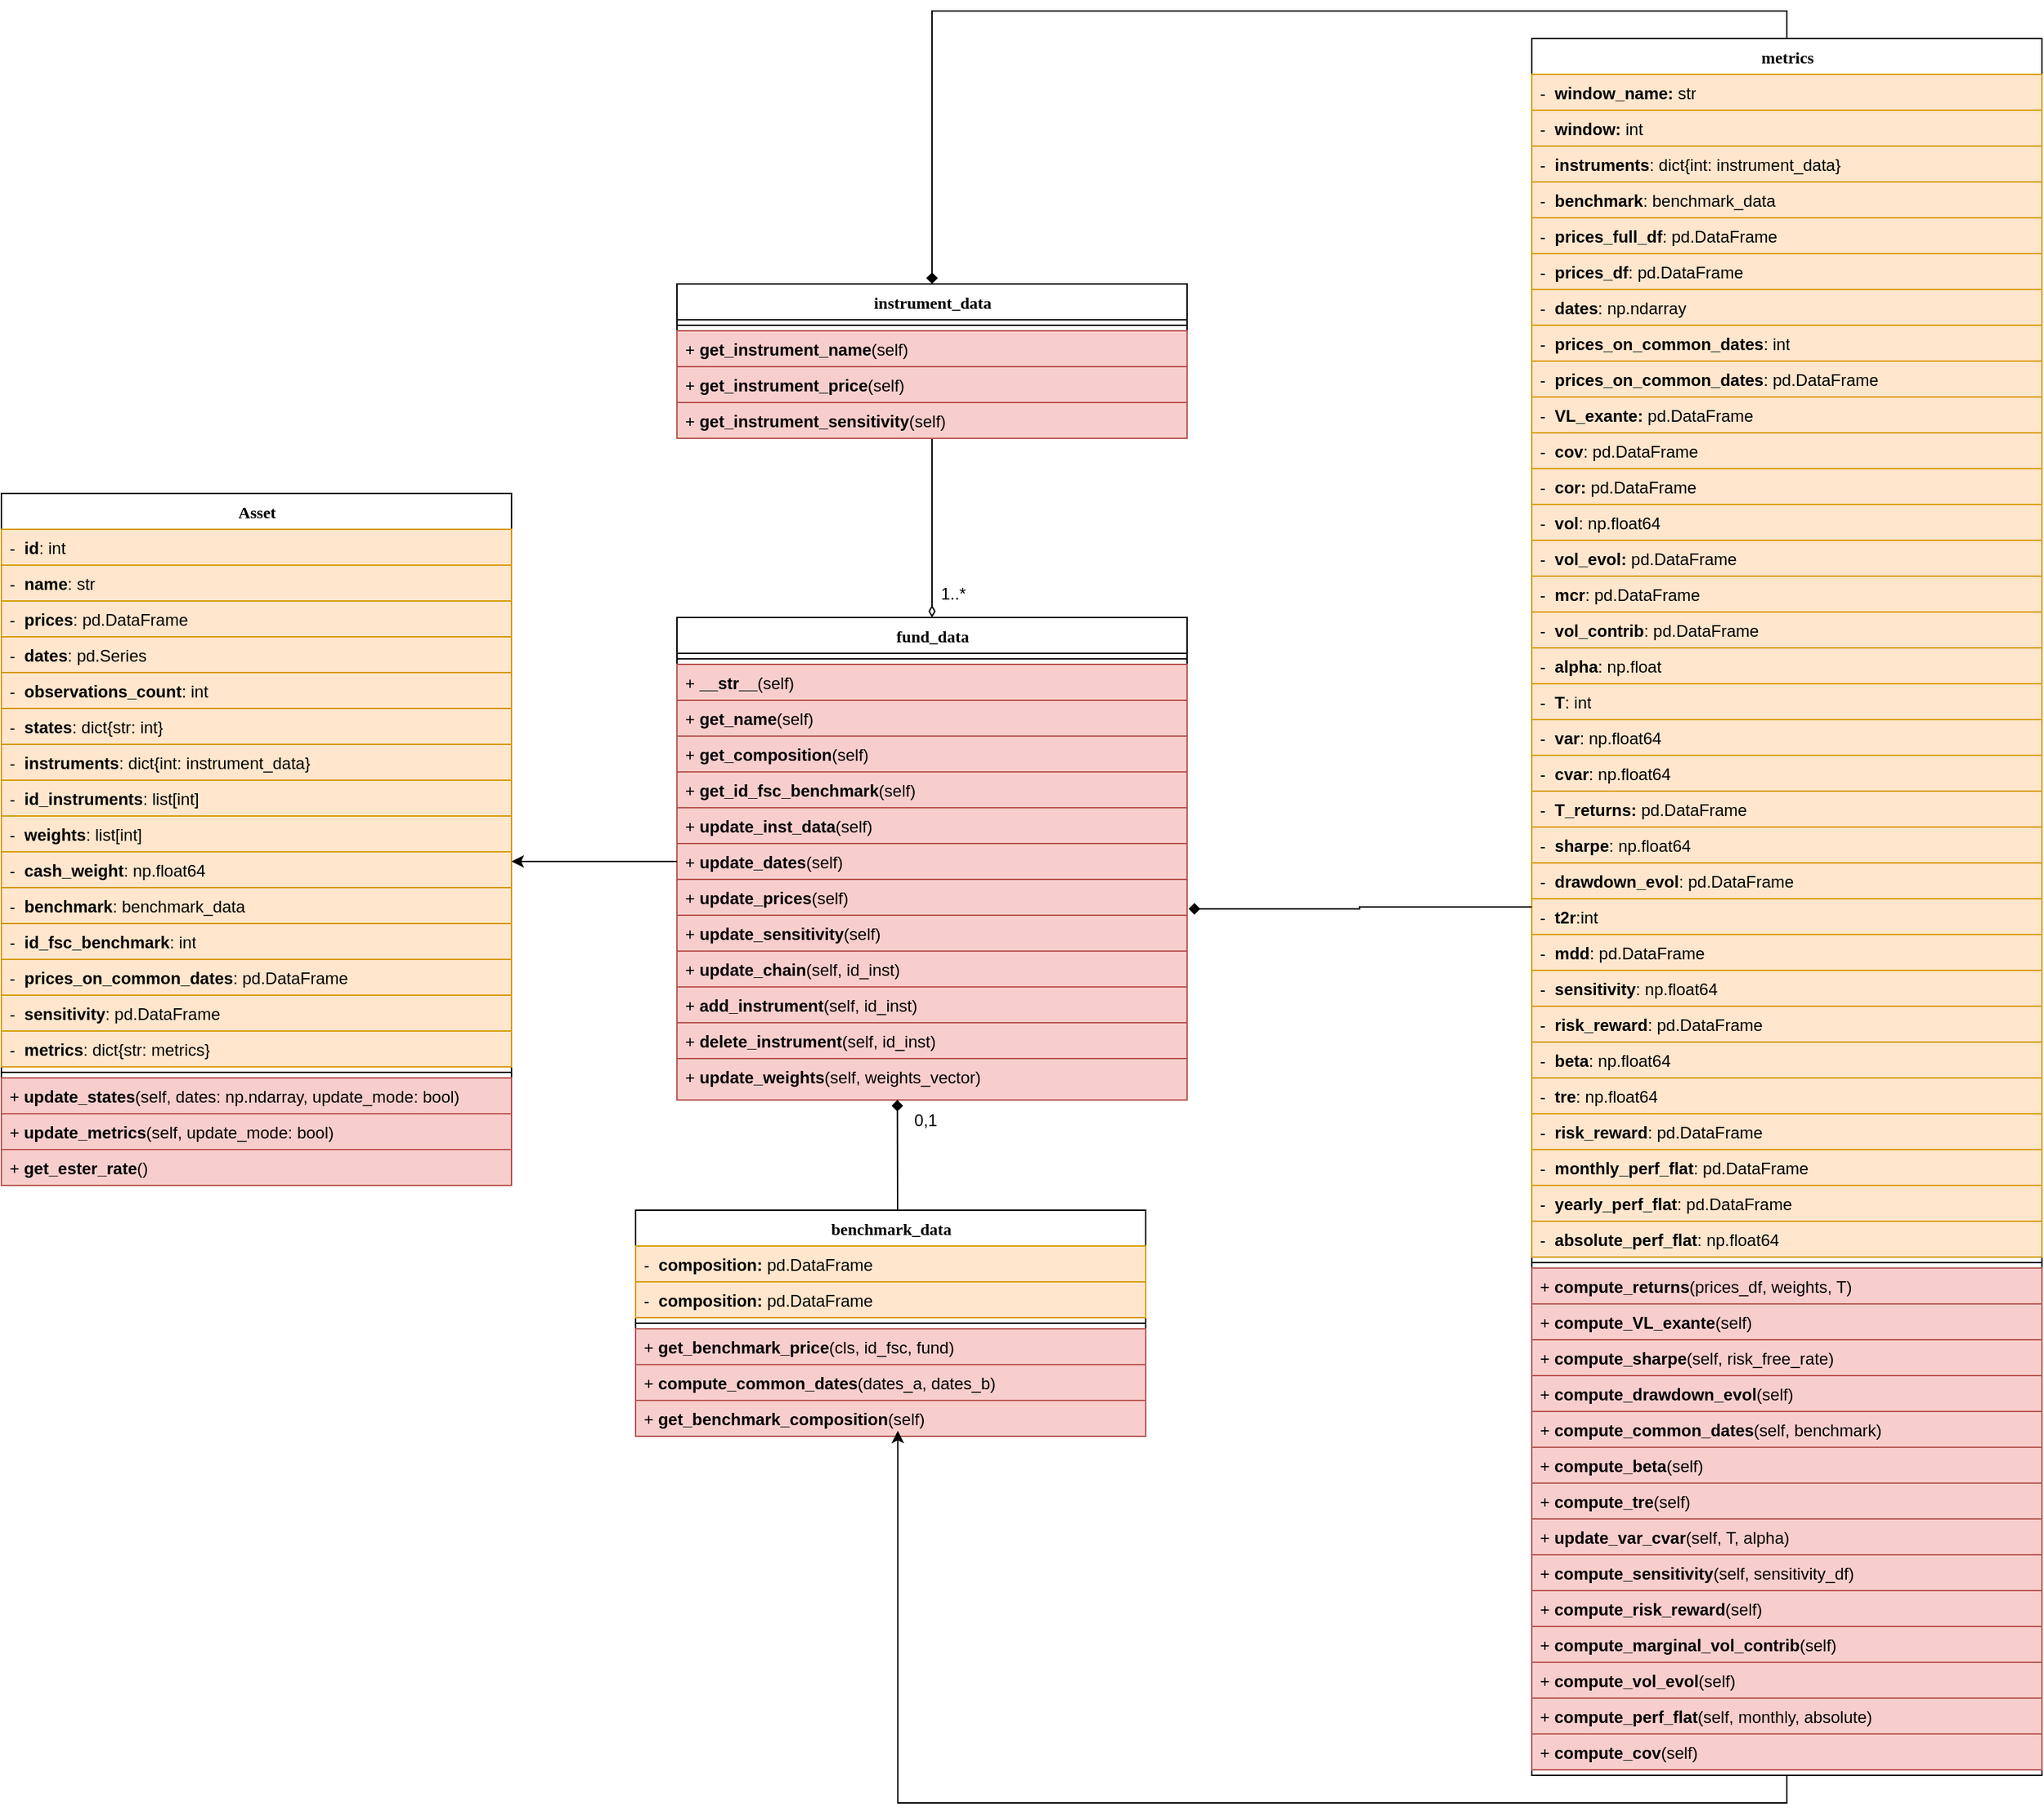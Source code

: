 <mxfile version="27.2.0">
  <diagram name="Page-1" id="9f46799a-70d6-7492-0946-bef42562c5a5">
    <mxGraphModel dx="2026" dy="2033" grid="1" gridSize="10" guides="1" tooltips="1" connect="1" arrows="1" fold="1" page="1" pageScale="1" pageWidth="1100" pageHeight="850" background="none" math="0" shadow="0">
      <root>
        <mxCell id="0" />
        <mxCell id="1" parent="0" />
        <mxCell id="78961159f06e98e8-17" value="Asset" style="swimlane;html=1;fontStyle=1;align=center;verticalAlign=top;childLayout=stackLayout;horizontal=1;startSize=26;horizontalStack=0;resizeParent=1;resizeLast=0;collapsible=1;marginBottom=0;swimlaneFillColor=#ffffff;rounded=0;shadow=0;comic=0;labelBackgroundColor=none;strokeWidth=1;fillColor=none;fontFamily=Verdana;fontSize=12" parent="1" vertex="1">
          <mxGeometry x="450" y="40" width="370" height="502" as="geometry" />
        </mxCell>
        <mxCell id="78961159f06e98e8-21" value="-&amp;nbsp; &lt;b&gt;id&lt;/b&gt;: int" style="text;html=1;strokeColor=#d79b00;fillColor=#ffe6cc;align=left;verticalAlign=top;spacingLeft=4;spacingRight=4;whiteSpace=wrap;overflow=hidden;rotatable=0;points=[[0,0.5],[1,0.5]];portConstraint=eastwest;" parent="78961159f06e98e8-17" vertex="1">
          <mxGeometry y="26" width="370" height="26" as="geometry" />
        </mxCell>
        <mxCell id="78961159f06e98e8-23" value="-&amp;nbsp; &lt;b&gt;name&lt;/b&gt;: str" style="text;html=1;strokeColor=#d79b00;fillColor=#ffe6cc;align=left;verticalAlign=top;spacingLeft=4;spacingRight=4;whiteSpace=wrap;overflow=hidden;rotatable=0;points=[[0,0.5],[1,0.5]];portConstraint=eastwest;" parent="78961159f06e98e8-17" vertex="1">
          <mxGeometry y="52" width="370" height="26" as="geometry" />
        </mxCell>
        <mxCell id="78961159f06e98e8-25" value="-&amp;nbsp; &lt;b&gt;prices&lt;/b&gt;: pd.DataFrame" style="text;html=1;strokeColor=#d79b00;fillColor=#ffe6cc;align=left;verticalAlign=top;spacingLeft=4;spacingRight=4;whiteSpace=wrap;overflow=hidden;rotatable=0;points=[[0,0.5],[1,0.5]];portConstraint=eastwest;" parent="78961159f06e98e8-17" vertex="1">
          <mxGeometry y="78" width="370" height="26" as="geometry" />
        </mxCell>
        <mxCell id="78961159f06e98e8-26" value="-&amp;nbsp; &lt;b&gt;dates&lt;/b&gt;: pd.Series" style="text;html=1;strokeColor=#d79b00;fillColor=#ffe6cc;align=left;verticalAlign=top;spacingLeft=4;spacingRight=4;whiteSpace=wrap;overflow=hidden;rotatable=0;points=[[0,0.5],[1,0.5]];portConstraint=eastwest;" parent="78961159f06e98e8-17" vertex="1">
          <mxGeometry y="104" width="370" height="26" as="geometry" />
        </mxCell>
        <mxCell id="78961159f06e98e8-24" value="-&amp;nbsp; &lt;b&gt;observations_count&lt;/b&gt;: int" style="text;html=1;strokeColor=#d79b00;fillColor=#ffe6cc;align=left;verticalAlign=top;spacingLeft=4;spacingRight=4;whiteSpace=wrap;overflow=hidden;rotatable=0;points=[[0,0.5],[1,0.5]];portConstraint=eastwest;" parent="78961159f06e98e8-17" vertex="1">
          <mxGeometry y="130" width="370" height="26" as="geometry" />
        </mxCell>
        <mxCell id="1y5gdVpwvpu0bPT7L2FW-1" value="-&amp;nbsp; &lt;b&gt;states&lt;/b&gt;: dict{str: int}" style="text;html=1;strokeColor=#d79b00;fillColor=#ffe6cc;align=left;verticalAlign=top;spacingLeft=4;spacingRight=4;whiteSpace=wrap;overflow=hidden;rotatable=0;points=[[0,0.5],[1,0.5]];portConstraint=eastwest;" vertex="1" parent="78961159f06e98e8-17">
          <mxGeometry y="156" width="370" height="26" as="geometry" />
        </mxCell>
        <mxCell id="1y5gdVpwvpu0bPT7L2FW-3" value="-&amp;nbsp; &lt;b&gt;instruments&lt;/b&gt;: dict{int: instrument_data}" style="text;html=1;strokeColor=#d79b00;fillColor=#ffe6cc;align=left;verticalAlign=top;spacingLeft=4;spacingRight=4;whiteSpace=wrap;overflow=hidden;rotatable=0;points=[[0,0.5],[1,0.5]];portConstraint=eastwest;" vertex="1" parent="78961159f06e98e8-17">
          <mxGeometry y="182" width="370" height="26" as="geometry" />
        </mxCell>
        <mxCell id="1y5gdVpwvpu0bPT7L2FW-2" value="-&amp;nbsp; &lt;b&gt;id_instruments&lt;/b&gt;: list[int]" style="text;html=1;strokeColor=#d79b00;fillColor=#ffe6cc;align=left;verticalAlign=top;spacingLeft=4;spacingRight=4;whiteSpace=wrap;overflow=hidden;rotatable=0;points=[[0,0.5],[1,0.5]];portConstraint=eastwest;" vertex="1" parent="78961159f06e98e8-17">
          <mxGeometry y="208" width="370" height="26" as="geometry" />
        </mxCell>
        <mxCell id="1y5gdVpwvpu0bPT7L2FW-4" value="-&amp;nbsp; &lt;b&gt;weights&lt;/b&gt;: list[int]" style="text;html=1;strokeColor=#d79b00;fillColor=#ffe6cc;align=left;verticalAlign=top;spacingLeft=4;spacingRight=4;whiteSpace=wrap;overflow=hidden;rotatable=0;points=[[0,0.5],[1,0.5]];portConstraint=eastwest;" vertex="1" parent="78961159f06e98e8-17">
          <mxGeometry y="234" width="370" height="26" as="geometry" />
        </mxCell>
        <mxCell id="1y5gdVpwvpu0bPT7L2FW-5" value="-&amp;nbsp; &lt;b&gt;cash_weight&lt;/b&gt;: np.float64" style="text;html=1;strokeColor=#d79b00;fillColor=#ffe6cc;align=left;verticalAlign=top;spacingLeft=4;spacingRight=4;whiteSpace=wrap;overflow=hidden;rotatable=0;points=[[0,0.5],[1,0.5]];portConstraint=eastwest;" vertex="1" parent="78961159f06e98e8-17">
          <mxGeometry y="260" width="370" height="26" as="geometry" />
        </mxCell>
        <mxCell id="1y5gdVpwvpu0bPT7L2FW-7" value="-&amp;nbsp; &lt;b&gt;benchmark&lt;/b&gt;: benchmark_data" style="text;html=1;strokeColor=#d79b00;fillColor=#ffe6cc;align=left;verticalAlign=top;spacingLeft=4;spacingRight=4;whiteSpace=wrap;overflow=hidden;rotatable=0;points=[[0,0.5],[1,0.5]];portConstraint=eastwest;" vertex="1" parent="78961159f06e98e8-17">
          <mxGeometry y="286" width="370" height="26" as="geometry" />
        </mxCell>
        <mxCell id="1y5gdVpwvpu0bPT7L2FW-6" value="-&amp;nbsp; &lt;b&gt;id_fsc_benchmark&lt;/b&gt;: int" style="text;html=1;strokeColor=#d79b00;fillColor=#ffe6cc;align=left;verticalAlign=top;spacingLeft=4;spacingRight=4;whiteSpace=wrap;overflow=hidden;rotatable=0;points=[[0,0.5],[1,0.5]];portConstraint=eastwest;" vertex="1" parent="78961159f06e98e8-17">
          <mxGeometry y="312" width="370" height="26" as="geometry" />
        </mxCell>
        <mxCell id="1y5gdVpwvpu0bPT7L2FW-8" value="-&amp;nbsp; &lt;b&gt;prices_on_common_dates&lt;/b&gt;: pd.DataFrame" style="text;html=1;strokeColor=#d79b00;fillColor=#ffe6cc;align=left;verticalAlign=top;spacingLeft=4;spacingRight=4;whiteSpace=wrap;overflow=hidden;rotatable=0;points=[[0,0.5],[1,0.5]];portConstraint=eastwest;" vertex="1" parent="78961159f06e98e8-17">
          <mxGeometry y="338" width="370" height="26" as="geometry" />
        </mxCell>
        <mxCell id="1y5gdVpwvpu0bPT7L2FW-9" value="-&amp;nbsp; &lt;b&gt;sensitivity&lt;/b&gt;: pd.DataFrame" style="text;html=1;strokeColor=#d79b00;fillColor=#ffe6cc;align=left;verticalAlign=top;spacingLeft=4;spacingRight=4;whiteSpace=wrap;overflow=hidden;rotatable=0;points=[[0,0.5],[1,0.5]];portConstraint=eastwest;" vertex="1" parent="78961159f06e98e8-17">
          <mxGeometry y="364" width="370" height="26" as="geometry" />
        </mxCell>
        <mxCell id="1y5gdVpwvpu0bPT7L2FW-10" value="-&amp;nbsp; &lt;b&gt;metrics&lt;/b&gt;: dict{str: metrics}" style="text;html=1;strokeColor=#d79b00;fillColor=#ffe6cc;align=left;verticalAlign=top;spacingLeft=4;spacingRight=4;whiteSpace=wrap;overflow=hidden;rotatable=0;points=[[0,0.5],[1,0.5]];portConstraint=eastwest;" vertex="1" parent="78961159f06e98e8-17">
          <mxGeometry y="390" width="370" height="26" as="geometry" />
        </mxCell>
        <mxCell id="78961159f06e98e8-19" value="" style="line;html=1;strokeWidth=1;fillColor=none;align=left;verticalAlign=middle;spacingTop=-1;spacingLeft=3;spacingRight=3;rotatable=0;labelPosition=right;points=[];portConstraint=eastwest;" parent="78961159f06e98e8-17" vertex="1">
          <mxGeometry y="416" width="370" height="8" as="geometry" />
        </mxCell>
        <mxCell id="78961159f06e98e8-20" value="+ &lt;b&gt;update_states&lt;/b&gt;(self, dates: np.ndarray, update_mode: bool)&amp;nbsp;" style="text;html=1;strokeColor=#b85450;fillColor=#f8cecc;align=left;verticalAlign=top;spacingLeft=4;spacingRight=4;whiteSpace=wrap;overflow=hidden;rotatable=0;points=[[0,0.5],[1,0.5]];portConstraint=eastwest;" parent="78961159f06e98e8-17" vertex="1">
          <mxGeometry y="424" width="370" height="26" as="geometry" />
        </mxCell>
        <mxCell id="78961159f06e98e8-27" value="+&amp;nbsp;&lt;b&gt;update_metrics&lt;/b&gt;(self, update_mode: bool)" style="text;html=1;strokeColor=#b85450;fillColor=#f8cecc;align=left;verticalAlign=top;spacingLeft=4;spacingRight=4;whiteSpace=wrap;overflow=hidden;rotatable=0;points=[[0,0.5],[1,0.5]];portConstraint=eastwest;" parent="78961159f06e98e8-17" vertex="1">
          <mxGeometry y="450" width="370" height="26" as="geometry" />
        </mxCell>
        <mxCell id="1y5gdVpwvpu0bPT7L2FW-30" value="+&amp;nbsp;&lt;b&gt;get_ester_rate&lt;/b&gt;()" style="text;html=1;strokeColor=#b85450;fillColor=#f8cecc;align=left;verticalAlign=top;spacingLeft=4;spacingRight=4;whiteSpace=wrap;overflow=hidden;rotatable=0;points=[[0,0.5],[1,0.5]];portConstraint=eastwest;" vertex="1" parent="78961159f06e98e8-17">
          <mxGeometry y="476" width="370" height="26" as="geometry" />
        </mxCell>
        <mxCell id="1y5gdVpwvpu0bPT7L2FW-34" value="fund_data" style="swimlane;html=1;fontStyle=1;align=center;verticalAlign=top;childLayout=stackLayout;horizontal=1;startSize=26;horizontalStack=0;resizeParent=1;resizeLast=0;collapsible=1;marginBottom=0;swimlaneFillColor=#ffffff;rounded=0;shadow=0;comic=0;labelBackgroundColor=none;strokeWidth=1;fillColor=none;fontFamily=Verdana;fontSize=12" vertex="1" parent="1">
          <mxGeometry x="940" y="130" width="370" height="350" as="geometry" />
        </mxCell>
        <mxCell id="1y5gdVpwvpu0bPT7L2FW-50" value="" style="line;html=1;strokeWidth=1;fillColor=none;align=left;verticalAlign=middle;spacingTop=-1;spacingLeft=3;spacingRight=3;rotatable=0;labelPosition=right;points=[];portConstraint=eastwest;" vertex="1" parent="1y5gdVpwvpu0bPT7L2FW-34">
          <mxGeometry y="26" width="370" height="8" as="geometry" />
        </mxCell>
        <mxCell id="1y5gdVpwvpu0bPT7L2FW-51" value="+ &lt;b&gt;__str__&lt;/b&gt;(self)&lt;span style=&quot;white-space: pre;&quot;&gt;&#x9;&lt;/span&gt;" style="text;html=1;strokeColor=#b85450;fillColor=#f8cecc;align=left;verticalAlign=top;spacingLeft=4;spacingRight=4;whiteSpace=wrap;overflow=hidden;rotatable=0;points=[[0,0.5],[1,0.5]];portConstraint=eastwest;" vertex="1" parent="1y5gdVpwvpu0bPT7L2FW-34">
          <mxGeometry y="34" width="370" height="26" as="geometry" />
        </mxCell>
        <mxCell id="1y5gdVpwvpu0bPT7L2FW-52" value="+ &lt;b&gt;get_name&lt;/b&gt;(self)" style="text;html=1;strokeColor=#b85450;fillColor=#f8cecc;align=left;verticalAlign=top;spacingLeft=4;spacingRight=4;whiteSpace=wrap;overflow=hidden;rotatable=0;points=[[0,0.5],[1,0.5]];portConstraint=eastwest;" vertex="1" parent="1y5gdVpwvpu0bPT7L2FW-34">
          <mxGeometry y="60" width="370" height="26" as="geometry" />
        </mxCell>
        <mxCell id="1y5gdVpwvpu0bPT7L2FW-53" value="+ &lt;b&gt;get_composition&lt;/b&gt;(self)" style="text;html=1;strokeColor=#b85450;fillColor=#f8cecc;align=left;verticalAlign=top;spacingLeft=4;spacingRight=4;whiteSpace=wrap;overflow=hidden;rotatable=0;points=[[0,0.5],[1,0.5]];portConstraint=eastwest;" vertex="1" parent="1y5gdVpwvpu0bPT7L2FW-34">
          <mxGeometry y="86" width="370" height="26" as="geometry" />
        </mxCell>
        <mxCell id="1y5gdVpwvpu0bPT7L2FW-115" value="+ &lt;b&gt;get_id_fsc_benchmark&lt;/b&gt;(self)" style="text;html=1;strokeColor=#b85450;fillColor=#f8cecc;align=left;verticalAlign=top;spacingLeft=4;spacingRight=4;whiteSpace=wrap;overflow=hidden;rotatable=0;points=[[0,0.5],[1,0.5]];portConstraint=eastwest;" vertex="1" parent="1y5gdVpwvpu0bPT7L2FW-34">
          <mxGeometry y="112" width="370" height="26" as="geometry" />
        </mxCell>
        <mxCell id="1y5gdVpwvpu0bPT7L2FW-116" value="+ &lt;b&gt;update_inst_data&lt;/b&gt;(self)" style="text;html=1;strokeColor=#b85450;fillColor=#f8cecc;align=left;verticalAlign=top;spacingLeft=4;spacingRight=4;whiteSpace=wrap;overflow=hidden;rotatable=0;points=[[0,0.5],[1,0.5]];portConstraint=eastwest;" vertex="1" parent="1y5gdVpwvpu0bPT7L2FW-34">
          <mxGeometry y="138" width="370" height="26" as="geometry" />
        </mxCell>
        <mxCell id="1y5gdVpwvpu0bPT7L2FW-117" value="+ &lt;b&gt;update_dates&lt;/b&gt;(self)" style="text;html=1;strokeColor=#b85450;fillColor=#f8cecc;align=left;verticalAlign=top;spacingLeft=4;spacingRight=4;whiteSpace=wrap;overflow=hidden;rotatable=0;points=[[0,0.5],[1,0.5]];portConstraint=eastwest;" vertex="1" parent="1y5gdVpwvpu0bPT7L2FW-34">
          <mxGeometry y="164" width="370" height="26" as="geometry" />
        </mxCell>
        <mxCell id="1y5gdVpwvpu0bPT7L2FW-118" value="+ &lt;b&gt;update_prices&lt;/b&gt;(self)" style="text;html=1;strokeColor=#b85450;fillColor=#f8cecc;align=left;verticalAlign=top;spacingLeft=4;spacingRight=4;whiteSpace=wrap;overflow=hidden;rotatable=0;points=[[0,0.5],[1,0.5]];portConstraint=eastwest;" vertex="1" parent="1y5gdVpwvpu0bPT7L2FW-34">
          <mxGeometry y="190" width="370" height="26" as="geometry" />
        </mxCell>
        <mxCell id="1y5gdVpwvpu0bPT7L2FW-119" value="+ &lt;b&gt;update_sensitivity&lt;/b&gt;(self)" style="text;html=1;strokeColor=#b85450;fillColor=#f8cecc;align=left;verticalAlign=top;spacingLeft=4;spacingRight=4;whiteSpace=wrap;overflow=hidden;rotatable=0;points=[[0,0.5],[1,0.5]];portConstraint=eastwest;" vertex="1" parent="1y5gdVpwvpu0bPT7L2FW-34">
          <mxGeometry y="216" width="370" height="26" as="geometry" />
        </mxCell>
        <mxCell id="1y5gdVpwvpu0bPT7L2FW-120" value="+ &lt;b&gt;update_chain&lt;/b&gt;(self, id_inst)" style="text;html=1;strokeColor=#b85450;fillColor=#f8cecc;align=left;verticalAlign=top;spacingLeft=4;spacingRight=4;whiteSpace=wrap;overflow=hidden;rotatable=0;points=[[0,0.5],[1,0.5]];portConstraint=eastwest;" vertex="1" parent="1y5gdVpwvpu0bPT7L2FW-34">
          <mxGeometry y="242" width="370" height="26" as="geometry" />
        </mxCell>
        <mxCell id="1y5gdVpwvpu0bPT7L2FW-121" value="+ &lt;b&gt;add_instrument&lt;/b&gt;(self, id_inst)" style="text;html=1;strokeColor=#b85450;fillColor=#f8cecc;align=left;verticalAlign=top;spacingLeft=4;spacingRight=4;whiteSpace=wrap;overflow=hidden;rotatable=0;points=[[0,0.5],[1,0.5]];portConstraint=eastwest;" vertex="1" parent="1y5gdVpwvpu0bPT7L2FW-34">
          <mxGeometry y="268" width="370" height="26" as="geometry" />
        </mxCell>
        <mxCell id="1y5gdVpwvpu0bPT7L2FW-122" value="+ &lt;b&gt;delete_instrument&lt;/b&gt;(self, id_inst)" style="text;html=1;strokeColor=#b85450;fillColor=#f8cecc;align=left;verticalAlign=top;spacingLeft=4;spacingRight=4;whiteSpace=wrap;overflow=hidden;rotatable=0;points=[[0,0.5],[1,0.5]];portConstraint=eastwest;" vertex="1" parent="1y5gdVpwvpu0bPT7L2FW-34">
          <mxGeometry y="294" width="370" height="26" as="geometry" />
        </mxCell>
        <mxCell id="1y5gdVpwvpu0bPT7L2FW-123" value="+ &lt;b&gt;update_weights&lt;/b&gt;(self, weights_vector)" style="text;html=1;strokeColor=#b85450;fillColor=#f8cecc;align=left;verticalAlign=top;spacingLeft=4;spacingRight=4;whiteSpace=wrap;overflow=hidden;rotatable=0;points=[[0,0.5],[1,0.5]];portConstraint=eastwest;" vertex="1" parent="1y5gdVpwvpu0bPT7L2FW-34">
          <mxGeometry y="320" width="370" height="30" as="geometry" />
        </mxCell>
        <mxCell id="1y5gdVpwvpu0bPT7L2FW-55" value="benchmark_data" style="swimlane;html=1;fontStyle=1;align=center;verticalAlign=top;childLayout=stackLayout;horizontal=1;startSize=26;horizontalStack=0;resizeParent=1;resizeLast=0;collapsible=1;marginBottom=0;swimlaneFillColor=#ffffff;rounded=0;shadow=0;comic=0;labelBackgroundColor=none;strokeWidth=1;fillColor=none;fontFamily=Verdana;fontSize=12" vertex="1" parent="1">
          <mxGeometry x="910" y="560" width="370" height="164" as="geometry" />
        </mxCell>
        <mxCell id="1y5gdVpwvpu0bPT7L2FW-70" value="-&amp;nbsp;&amp;nbsp;&lt;b&gt;composition: &lt;/b&gt;pd.DataFrame&lt;div&gt;&lt;br&gt;&lt;/div&gt;" style="text;html=1;strokeColor=#d79b00;fillColor=#ffe6cc;align=left;verticalAlign=top;spacingLeft=4;spacingRight=4;whiteSpace=wrap;overflow=hidden;rotatable=0;points=[[0,0.5],[1,0.5]];portConstraint=eastwest;" vertex="1" parent="1y5gdVpwvpu0bPT7L2FW-55">
          <mxGeometry y="26" width="370" height="26" as="geometry" />
        </mxCell>
        <mxCell id="1y5gdVpwvpu0bPT7L2FW-127" value="-&amp;nbsp;&amp;nbsp;&lt;b&gt;composition: &lt;/b&gt;pd.DataFrame&lt;div&gt;&lt;br&gt;&lt;/div&gt;" style="text;html=1;strokeColor=#d79b00;fillColor=#ffe6cc;align=left;verticalAlign=top;spacingLeft=4;spacingRight=4;whiteSpace=wrap;overflow=hidden;rotatable=0;points=[[0,0.5],[1,0.5]];portConstraint=eastwest;" vertex="1" parent="1y5gdVpwvpu0bPT7L2FW-55">
          <mxGeometry y="52" width="370" height="26" as="geometry" />
        </mxCell>
        <mxCell id="1y5gdVpwvpu0bPT7L2FW-71" value="" style="line;html=1;strokeWidth=1;fillColor=none;align=left;verticalAlign=middle;spacingTop=-1;spacingLeft=3;spacingRight=3;rotatable=0;labelPosition=right;points=[];portConstraint=eastwest;" vertex="1" parent="1y5gdVpwvpu0bPT7L2FW-55">
          <mxGeometry y="78" width="370" height="8" as="geometry" />
        </mxCell>
        <mxCell id="1y5gdVpwvpu0bPT7L2FW-72" value="+ &lt;b&gt;get_benchmark_price&lt;/b&gt;(cls, id_fsc, fund)&amp;nbsp;" style="text;html=1;strokeColor=#b85450;fillColor=#f8cecc;align=left;verticalAlign=top;spacingLeft=4;spacingRight=4;whiteSpace=wrap;overflow=hidden;rotatable=0;points=[[0,0.5],[1,0.5]];portConstraint=eastwest;" vertex="1" parent="1y5gdVpwvpu0bPT7L2FW-55">
          <mxGeometry y="86" width="370" height="26" as="geometry" />
        </mxCell>
        <mxCell id="1y5gdVpwvpu0bPT7L2FW-73" value="+&amp;nbsp;&lt;b&gt;compute_common_dates&lt;/b&gt;(dates_a, dates_b)" style="text;html=1;strokeColor=#b85450;fillColor=#f8cecc;align=left;verticalAlign=top;spacingLeft=4;spacingRight=4;whiteSpace=wrap;overflow=hidden;rotatable=0;points=[[0,0.5],[1,0.5]];portConstraint=eastwest;" vertex="1" parent="1y5gdVpwvpu0bPT7L2FW-55">
          <mxGeometry y="112" width="370" height="26" as="geometry" />
        </mxCell>
        <mxCell id="1y5gdVpwvpu0bPT7L2FW-74" value="+ &lt;b&gt;get_benchmark_composition&lt;/b&gt;(self)" style="text;html=1;strokeColor=#b85450;fillColor=#f8cecc;align=left;verticalAlign=top;spacingLeft=4;spacingRight=4;whiteSpace=wrap;overflow=hidden;rotatable=0;points=[[0,0.5],[1,0.5]];portConstraint=eastwest;" vertex="1" parent="1y5gdVpwvpu0bPT7L2FW-55">
          <mxGeometry y="138" width="370" height="26" as="geometry" />
        </mxCell>
        <mxCell id="1y5gdVpwvpu0bPT7L2FW-125" style="edgeStyle=orthogonalEdgeStyle;rounded=0;orthogonalLoop=1;jettySize=auto;html=1;entryX=0.5;entryY=0;entryDx=0;entryDy=0;endArrow=diamondThin;endFill=0;" edge="1" parent="1" source="1y5gdVpwvpu0bPT7L2FW-75" target="1y5gdVpwvpu0bPT7L2FW-34">
          <mxGeometry relative="1" as="geometry" />
        </mxCell>
        <mxCell id="1y5gdVpwvpu0bPT7L2FW-75" value="instrument_data" style="swimlane;html=1;fontStyle=1;align=center;verticalAlign=top;childLayout=stackLayout;horizontal=1;startSize=26;horizontalStack=0;resizeParent=1;resizeLast=0;collapsible=1;marginBottom=0;swimlaneFillColor=#ffffff;rounded=0;shadow=0;comic=0;labelBackgroundColor=none;strokeWidth=1;fillColor=none;fontFamily=Verdana;fontSize=12" vertex="1" parent="1">
          <mxGeometry x="940" y="-112" width="370" height="112" as="geometry" />
        </mxCell>
        <mxCell id="1y5gdVpwvpu0bPT7L2FW-91" value="" style="line;html=1;strokeWidth=1;fillColor=none;align=left;verticalAlign=middle;spacingTop=-1;spacingLeft=3;spacingRight=3;rotatable=0;labelPosition=right;points=[];portConstraint=eastwest;" vertex="1" parent="1y5gdVpwvpu0bPT7L2FW-75">
          <mxGeometry y="26" width="370" height="8" as="geometry" />
        </mxCell>
        <mxCell id="1y5gdVpwvpu0bPT7L2FW-92" value="+ &lt;b&gt;get_instrument_name&lt;/b&gt;(self)&amp;nbsp;" style="text;html=1;strokeColor=#b85450;fillColor=#f8cecc;align=left;verticalAlign=top;spacingLeft=4;spacingRight=4;whiteSpace=wrap;overflow=hidden;rotatable=0;points=[[0,0.5],[1,0.5]];portConstraint=eastwest;" vertex="1" parent="1y5gdVpwvpu0bPT7L2FW-75">
          <mxGeometry y="34" width="370" height="26" as="geometry" />
        </mxCell>
        <mxCell id="1y5gdVpwvpu0bPT7L2FW-93" value="+&amp;nbsp;&lt;b&gt;get_instrument_price&lt;/b&gt;(self)" style="text;html=1;strokeColor=#b85450;fillColor=#f8cecc;align=left;verticalAlign=top;spacingLeft=4;spacingRight=4;whiteSpace=wrap;overflow=hidden;rotatable=0;points=[[0,0.5],[1,0.5]];portConstraint=eastwest;" vertex="1" parent="1y5gdVpwvpu0bPT7L2FW-75">
          <mxGeometry y="60" width="370" height="26" as="geometry" />
        </mxCell>
        <mxCell id="1y5gdVpwvpu0bPT7L2FW-94" value="+&amp;nbsp;&lt;b&gt;get_instrument_sensitivity&lt;/b&gt;(self)" style="text;html=1;strokeColor=#b85450;fillColor=#f8cecc;align=left;verticalAlign=top;spacingLeft=4;spacingRight=4;whiteSpace=wrap;overflow=hidden;rotatable=0;points=[[0,0.5],[1,0.5]];portConstraint=eastwest;" vertex="1" parent="1y5gdVpwvpu0bPT7L2FW-75">
          <mxGeometry y="86" width="370" height="26" as="geometry" />
        </mxCell>
        <mxCell id="1y5gdVpwvpu0bPT7L2FW-158" style="edgeStyle=orthogonalEdgeStyle;rounded=0;orthogonalLoop=1;jettySize=auto;html=1;exitX=0.5;exitY=0;exitDx=0;exitDy=0;entryX=0.5;entryY=0;entryDx=0;entryDy=0;endArrow=diamond;endFill=1;" edge="1" parent="1" source="1y5gdVpwvpu0bPT7L2FW-95" target="1y5gdVpwvpu0bPT7L2FW-75">
          <mxGeometry relative="1" as="geometry">
            <mxPoint x="1720" y="-240" as="targetPoint" />
          </mxGeometry>
        </mxCell>
        <mxCell id="1y5gdVpwvpu0bPT7L2FW-179" style="edgeStyle=orthogonalEdgeStyle;rounded=0;orthogonalLoop=1;jettySize=auto;html=1;entryX=0.514;entryY=0.846;entryDx=0;entryDy=0;entryPerimeter=0;" edge="1" parent="1" source="1y5gdVpwvpu0bPT7L2FW-95" target="1y5gdVpwvpu0bPT7L2FW-74">
          <mxGeometry relative="1" as="geometry">
            <mxPoint x="1040" y="760" as="targetPoint" />
            <Array as="points">
              <mxPoint x="1745" y="990" />
              <mxPoint x="1100" y="990" />
            </Array>
          </mxGeometry>
        </mxCell>
        <mxCell id="1y5gdVpwvpu0bPT7L2FW-95" value="metrics" style="swimlane;html=1;fontStyle=1;align=center;verticalAlign=top;childLayout=stackLayout;horizontal=1;startSize=26;horizontalStack=0;resizeParent=1;resizeLast=0;collapsible=1;marginBottom=0;swimlaneFillColor=#ffffff;rounded=0;shadow=0;comic=0;labelBackgroundColor=none;strokeWidth=1;fillColor=none;fontFamily=Verdana;fontSize=12" vertex="1" parent="1">
          <mxGeometry x="1560" y="-290" width="370" height="1260" as="geometry" />
        </mxCell>
        <mxCell id="1y5gdVpwvpu0bPT7L2FW-100" value="-&lt;b&gt;&amp;nbsp; window_name: &lt;/b&gt;str" style="text;html=1;strokeColor=#d79b00;fillColor=#ffe6cc;align=left;verticalAlign=top;spacingLeft=4;spacingRight=4;whiteSpace=wrap;overflow=hidden;rotatable=0;points=[[0,0.5],[1,0.5]];portConstraint=eastwest;" vertex="1" parent="1y5gdVpwvpu0bPT7L2FW-95">
          <mxGeometry y="26" width="370" height="26" as="geometry" />
        </mxCell>
        <mxCell id="1y5gdVpwvpu0bPT7L2FW-101" value="-&amp;nbsp; &lt;b&gt;window: &lt;/b&gt;int" style="text;html=1;strokeColor=#d79b00;fillColor=#ffe6cc;align=left;verticalAlign=top;spacingLeft=4;spacingRight=4;whiteSpace=wrap;overflow=hidden;rotatable=0;points=[[0,0.5],[1,0.5]];portConstraint=eastwest;" vertex="1" parent="1y5gdVpwvpu0bPT7L2FW-95">
          <mxGeometry y="52" width="370" height="26" as="geometry" />
        </mxCell>
        <mxCell id="1y5gdVpwvpu0bPT7L2FW-102" value="-&amp;nbsp; &lt;b&gt;instruments&lt;/b&gt;: dict{int: instrument_data}" style="text;html=1;strokeColor=#d79b00;fillColor=#ffe6cc;align=left;verticalAlign=top;spacingLeft=4;spacingRight=4;whiteSpace=wrap;overflow=hidden;rotatable=0;points=[[0,0.5],[1,0.5]];portConstraint=eastwest;" vertex="1" parent="1y5gdVpwvpu0bPT7L2FW-95">
          <mxGeometry y="78" width="370" height="26" as="geometry" />
        </mxCell>
        <mxCell id="1y5gdVpwvpu0bPT7L2FW-106" value="-&amp;nbsp; &lt;b&gt;benchmark&lt;/b&gt;: benchmark_data" style="text;html=1;strokeColor=#d79b00;fillColor=#ffe6cc;align=left;verticalAlign=top;spacingLeft=4;spacingRight=4;whiteSpace=wrap;overflow=hidden;rotatable=0;points=[[0,0.5],[1,0.5]];portConstraint=eastwest;" vertex="1" parent="1y5gdVpwvpu0bPT7L2FW-95">
          <mxGeometry y="104" width="370" height="26" as="geometry" />
        </mxCell>
        <mxCell id="1y5gdVpwvpu0bPT7L2FW-103" value="-&amp;nbsp; &lt;b&gt;prices_full_df&lt;/b&gt;: pd.DataFrame" style="text;html=1;strokeColor=#d79b00;fillColor=#ffe6cc;align=left;verticalAlign=top;spacingLeft=4;spacingRight=4;whiteSpace=wrap;overflow=hidden;rotatable=0;points=[[0,0.5],[1,0.5]];portConstraint=eastwest;" vertex="1" parent="1y5gdVpwvpu0bPT7L2FW-95">
          <mxGeometry y="130" width="370" height="26" as="geometry" />
        </mxCell>
        <mxCell id="1y5gdVpwvpu0bPT7L2FW-104" value="-&amp;nbsp; &lt;b&gt;prices_df&lt;/b&gt;: pd.DataFrame" style="text;html=1;strokeColor=#d79b00;fillColor=#ffe6cc;align=left;verticalAlign=top;spacingLeft=4;spacingRight=4;whiteSpace=wrap;overflow=hidden;rotatable=0;points=[[0,0.5],[1,0.5]];portConstraint=eastwest;" vertex="1" parent="1y5gdVpwvpu0bPT7L2FW-95">
          <mxGeometry y="156" width="370" height="26" as="geometry" />
        </mxCell>
        <mxCell id="1y5gdVpwvpu0bPT7L2FW-105" value="-&amp;nbsp; &lt;b&gt;dates&lt;/b&gt;: np.ndarray" style="text;html=1;strokeColor=#d79b00;fillColor=#ffe6cc;align=left;verticalAlign=top;spacingLeft=4;spacingRight=4;whiteSpace=wrap;overflow=hidden;rotatable=0;points=[[0,0.5],[1,0.5]];portConstraint=eastwest;" vertex="1" parent="1y5gdVpwvpu0bPT7L2FW-95">
          <mxGeometry y="182" width="370" height="26" as="geometry" />
        </mxCell>
        <mxCell id="1y5gdVpwvpu0bPT7L2FW-107" value="-&amp;nbsp; &lt;b&gt;prices_on_common_dates&lt;/b&gt;: int" style="text;html=1;strokeColor=#d79b00;fillColor=#ffe6cc;align=left;verticalAlign=top;spacingLeft=4;spacingRight=4;whiteSpace=wrap;overflow=hidden;rotatable=0;points=[[0,0.5],[1,0.5]];portConstraint=eastwest;" vertex="1" parent="1y5gdVpwvpu0bPT7L2FW-95">
          <mxGeometry y="208" width="370" height="26" as="geometry" />
        </mxCell>
        <mxCell id="1y5gdVpwvpu0bPT7L2FW-108" value="-&amp;nbsp; &lt;b&gt;prices_on_common_dates&lt;/b&gt;: pd.DataFrame" style="text;html=1;strokeColor=#d79b00;fillColor=#ffe6cc;align=left;verticalAlign=top;spacingLeft=4;spacingRight=4;whiteSpace=wrap;overflow=hidden;rotatable=0;points=[[0,0.5],[1,0.5]];portConstraint=eastwest;" vertex="1" parent="1y5gdVpwvpu0bPT7L2FW-95">
          <mxGeometry y="234" width="370" height="26" as="geometry" />
        </mxCell>
        <mxCell id="1y5gdVpwvpu0bPT7L2FW-109" value="-&amp;nbsp; &lt;b&gt;VL_exante: &lt;/b&gt;pd.DataFrame" style="text;html=1;strokeColor=#d79b00;fillColor=#ffe6cc;align=left;verticalAlign=top;spacingLeft=4;spacingRight=4;whiteSpace=wrap;overflow=hidden;rotatable=0;points=[[0,0.5],[1,0.5]];portConstraint=eastwest;" vertex="1" parent="1y5gdVpwvpu0bPT7L2FW-95">
          <mxGeometry y="260" width="370" height="26" as="geometry" />
        </mxCell>
        <mxCell id="1y5gdVpwvpu0bPT7L2FW-110" value="-&amp;nbsp; &lt;b&gt;cov&lt;/b&gt;: pd.DataFrame" style="text;html=1;strokeColor=#d79b00;fillColor=#ffe6cc;align=left;verticalAlign=top;spacingLeft=4;spacingRight=4;whiteSpace=wrap;overflow=hidden;rotatable=0;points=[[0,0.5],[1,0.5]];portConstraint=eastwest;" vertex="1" parent="1y5gdVpwvpu0bPT7L2FW-95">
          <mxGeometry y="286" width="370" height="26" as="geometry" />
        </mxCell>
        <mxCell id="1y5gdVpwvpu0bPT7L2FW-131" value="-&amp;nbsp; &lt;b&gt;cor: &lt;/b&gt;pd.DataFrame" style="text;html=1;strokeColor=#d79b00;fillColor=#ffe6cc;align=left;verticalAlign=top;spacingLeft=4;spacingRight=4;whiteSpace=wrap;overflow=hidden;rotatable=0;points=[[0,0.5],[1,0.5]];portConstraint=eastwest;" vertex="1" parent="1y5gdVpwvpu0bPT7L2FW-95">
          <mxGeometry y="312" width="370" height="26" as="geometry" />
        </mxCell>
        <mxCell id="1y5gdVpwvpu0bPT7L2FW-135" value="-&amp;nbsp; &lt;b&gt;vol&lt;/b&gt;: np.float64" style="text;html=1;strokeColor=#d79b00;fillColor=#ffe6cc;align=left;verticalAlign=top;spacingLeft=4;spacingRight=4;whiteSpace=wrap;overflow=hidden;rotatable=0;points=[[0,0.5],[1,0.5]];portConstraint=eastwest;" vertex="1" parent="1y5gdVpwvpu0bPT7L2FW-95">
          <mxGeometry y="338" width="370" height="26" as="geometry" />
        </mxCell>
        <mxCell id="1y5gdVpwvpu0bPT7L2FW-139" value="-&amp;nbsp; &lt;b&gt;vol_evol: &lt;/b&gt;pd.DataFrame" style="text;html=1;strokeColor=#d79b00;fillColor=#ffe6cc;align=left;verticalAlign=top;spacingLeft=4;spacingRight=4;whiteSpace=wrap;overflow=hidden;rotatable=0;points=[[0,0.5],[1,0.5]];portConstraint=eastwest;" vertex="1" parent="1y5gdVpwvpu0bPT7L2FW-95">
          <mxGeometry y="364" width="370" height="26" as="geometry" />
        </mxCell>
        <mxCell id="1y5gdVpwvpu0bPT7L2FW-137" value="-&amp;nbsp; &lt;b&gt;mcr&lt;/b&gt;: pd.DataFrame" style="text;html=1;strokeColor=#d79b00;fillColor=#ffe6cc;align=left;verticalAlign=top;spacingLeft=4;spacingRight=4;whiteSpace=wrap;overflow=hidden;rotatable=0;points=[[0,0.5],[1,0.5]];portConstraint=eastwest;" vertex="1" parent="1y5gdVpwvpu0bPT7L2FW-95">
          <mxGeometry y="390" width="370" height="26" as="geometry" />
        </mxCell>
        <mxCell id="1y5gdVpwvpu0bPT7L2FW-138" value="-&amp;nbsp; &lt;b&gt;vol_contrib&lt;/b&gt;: pd.DataFrame" style="text;html=1;strokeColor=#d79b00;fillColor=#ffe6cc;align=left;verticalAlign=top;spacingLeft=4;spacingRight=4;whiteSpace=wrap;overflow=hidden;rotatable=0;points=[[0,0.5],[1,0.5]];portConstraint=eastwest;" vertex="1" parent="1y5gdVpwvpu0bPT7L2FW-95">
          <mxGeometry y="416" width="370" height="26" as="geometry" />
        </mxCell>
        <mxCell id="1y5gdVpwvpu0bPT7L2FW-136" value="-&amp;nbsp; &lt;b&gt;alpha&lt;/b&gt;: np.float" style="text;html=1;strokeColor=#d79b00;fillColor=#ffe6cc;align=left;verticalAlign=top;spacingLeft=4;spacingRight=4;whiteSpace=wrap;overflow=hidden;rotatable=0;points=[[0,0.5],[1,0.5]];portConstraint=eastwest;" vertex="1" parent="1y5gdVpwvpu0bPT7L2FW-95">
          <mxGeometry y="442" width="370" height="26" as="geometry" />
        </mxCell>
        <mxCell id="1y5gdVpwvpu0bPT7L2FW-134" value="-&amp;nbsp; &lt;b&gt;T&lt;/b&gt;: int" style="text;html=1;strokeColor=#d79b00;fillColor=#ffe6cc;align=left;verticalAlign=top;spacingLeft=4;spacingRight=4;whiteSpace=wrap;overflow=hidden;rotatable=0;points=[[0,0.5],[1,0.5]];portConstraint=eastwest;" vertex="1" parent="1y5gdVpwvpu0bPT7L2FW-95">
          <mxGeometry y="468" width="370" height="26" as="geometry" />
        </mxCell>
        <mxCell id="1y5gdVpwvpu0bPT7L2FW-140" value="-&amp;nbsp; &lt;b&gt;var&lt;/b&gt;: np.float64" style="text;html=1;strokeColor=#d79b00;fillColor=#ffe6cc;align=left;verticalAlign=top;spacingLeft=4;spacingRight=4;whiteSpace=wrap;overflow=hidden;rotatable=0;points=[[0,0.5],[1,0.5]];portConstraint=eastwest;" vertex="1" parent="1y5gdVpwvpu0bPT7L2FW-95">
          <mxGeometry y="494" width="370" height="26" as="geometry" />
        </mxCell>
        <mxCell id="1y5gdVpwvpu0bPT7L2FW-133" value="-&amp;nbsp; &lt;b&gt;cvar&lt;/b&gt;: np.float64" style="text;html=1;strokeColor=#d79b00;fillColor=#ffe6cc;align=left;verticalAlign=top;spacingLeft=4;spacingRight=4;whiteSpace=wrap;overflow=hidden;rotatable=0;points=[[0,0.5],[1,0.5]];portConstraint=eastwest;" vertex="1" parent="1y5gdVpwvpu0bPT7L2FW-95">
          <mxGeometry y="520" width="370" height="26" as="geometry" />
        </mxCell>
        <mxCell id="1y5gdVpwvpu0bPT7L2FW-146" value="-&amp;nbsp; &lt;b&gt;T_returns: &lt;/b&gt;pd.DataFrame" style="text;html=1;strokeColor=#d79b00;fillColor=#ffe6cc;align=left;verticalAlign=top;spacingLeft=4;spacingRight=4;whiteSpace=wrap;overflow=hidden;rotatable=0;points=[[0,0.5],[1,0.5]];portConstraint=eastwest;" vertex="1" parent="1y5gdVpwvpu0bPT7L2FW-95">
          <mxGeometry y="546" width="370" height="26" as="geometry" />
        </mxCell>
        <mxCell id="1y5gdVpwvpu0bPT7L2FW-145" value="-&amp;nbsp; &lt;b&gt;sharpe&lt;/b&gt;: np.float64" style="text;html=1;strokeColor=#d79b00;fillColor=#ffe6cc;align=left;verticalAlign=top;spacingLeft=4;spacingRight=4;whiteSpace=wrap;overflow=hidden;rotatable=0;points=[[0,0.5],[1,0.5]];portConstraint=eastwest;" vertex="1" parent="1y5gdVpwvpu0bPT7L2FW-95">
          <mxGeometry y="572" width="370" height="26" as="geometry" />
        </mxCell>
        <mxCell id="1y5gdVpwvpu0bPT7L2FW-144" value="-&amp;nbsp; &lt;b&gt;drawdown_evol&lt;/b&gt;: pd.DataFrame" style="text;html=1;strokeColor=#d79b00;fillColor=#ffe6cc;align=left;verticalAlign=top;spacingLeft=4;spacingRight=4;whiteSpace=wrap;overflow=hidden;rotatable=0;points=[[0,0.5],[1,0.5]];portConstraint=eastwest;" vertex="1" parent="1y5gdVpwvpu0bPT7L2FW-95">
          <mxGeometry y="598" width="370" height="26" as="geometry" />
        </mxCell>
        <mxCell id="1y5gdVpwvpu0bPT7L2FW-143" value="-&amp;nbsp; &lt;b&gt;t2r&lt;/b&gt;:int" style="text;html=1;strokeColor=#d79b00;fillColor=#ffe6cc;align=left;verticalAlign=top;spacingLeft=4;spacingRight=4;whiteSpace=wrap;overflow=hidden;rotatable=0;points=[[0,0.5],[1,0.5]];portConstraint=eastwest;" vertex="1" parent="1y5gdVpwvpu0bPT7L2FW-95">
          <mxGeometry y="624" width="370" height="26" as="geometry" />
        </mxCell>
        <mxCell id="1y5gdVpwvpu0bPT7L2FW-142" value="-&amp;nbsp; &lt;b&gt;mdd&lt;/b&gt;: pd.DataFrame" style="text;html=1;strokeColor=#d79b00;fillColor=#ffe6cc;align=left;verticalAlign=top;spacingLeft=4;spacingRight=4;whiteSpace=wrap;overflow=hidden;rotatable=0;points=[[0,0.5],[1,0.5]];portConstraint=eastwest;" vertex="1" parent="1y5gdVpwvpu0bPT7L2FW-95">
          <mxGeometry y="650" width="370" height="26" as="geometry" />
        </mxCell>
        <mxCell id="1y5gdVpwvpu0bPT7L2FW-141" value="-&amp;nbsp; &lt;b&gt;sensitivity&lt;/b&gt;: np.float64" style="text;html=1;strokeColor=#d79b00;fillColor=#ffe6cc;align=left;verticalAlign=top;spacingLeft=4;spacingRight=4;whiteSpace=wrap;overflow=hidden;rotatable=0;points=[[0,0.5],[1,0.5]];portConstraint=eastwest;" vertex="1" parent="1y5gdVpwvpu0bPT7L2FW-95">
          <mxGeometry y="676" width="370" height="26" as="geometry" />
        </mxCell>
        <mxCell id="1y5gdVpwvpu0bPT7L2FW-153" value="-&amp;nbsp; &lt;b&gt;risk_reward&lt;/b&gt;: pd.DataFrame" style="text;html=1;strokeColor=#d79b00;fillColor=#ffe6cc;align=left;verticalAlign=top;spacingLeft=4;spacingRight=4;whiteSpace=wrap;overflow=hidden;rotatable=0;points=[[0,0.5],[1,0.5]];portConstraint=eastwest;" vertex="1" parent="1y5gdVpwvpu0bPT7L2FW-95">
          <mxGeometry y="702" width="370" height="26" as="geometry" />
        </mxCell>
        <mxCell id="1y5gdVpwvpu0bPT7L2FW-156" value="-&amp;nbsp; &lt;b&gt;beta&lt;/b&gt;: np.float64" style="text;html=1;strokeColor=#d79b00;fillColor=#ffe6cc;align=left;verticalAlign=top;spacingLeft=4;spacingRight=4;whiteSpace=wrap;overflow=hidden;rotatable=0;points=[[0,0.5],[1,0.5]];portConstraint=eastwest;" vertex="1" parent="1y5gdVpwvpu0bPT7L2FW-95">
          <mxGeometry y="728" width="370" height="26" as="geometry" />
        </mxCell>
        <mxCell id="1y5gdVpwvpu0bPT7L2FW-154" value="-&amp;nbsp; &lt;b&gt;tre&lt;/b&gt;: np.float64" style="text;html=1;strokeColor=#d79b00;fillColor=#ffe6cc;align=left;verticalAlign=top;spacingLeft=4;spacingRight=4;whiteSpace=wrap;overflow=hidden;rotatable=0;points=[[0,0.5],[1,0.5]];portConstraint=eastwest;" vertex="1" parent="1y5gdVpwvpu0bPT7L2FW-95">
          <mxGeometry y="754" width="370" height="26" as="geometry" />
        </mxCell>
        <mxCell id="1y5gdVpwvpu0bPT7L2FW-132" value="-&amp;nbsp; &lt;b&gt;risk_reward&lt;/b&gt;: pd.DataFrame" style="text;html=1;strokeColor=#d79b00;fillColor=#ffe6cc;align=left;verticalAlign=top;spacingLeft=4;spacingRight=4;whiteSpace=wrap;overflow=hidden;rotatable=0;points=[[0,0.5],[1,0.5]];portConstraint=eastwest;" vertex="1" parent="1y5gdVpwvpu0bPT7L2FW-95">
          <mxGeometry y="780" width="370" height="26" as="geometry" />
        </mxCell>
        <mxCell id="1y5gdVpwvpu0bPT7L2FW-160" value="-&amp;nbsp; &lt;b&gt;monthly_perf_flat&lt;/b&gt;: pd.DataFrame" style="text;html=1;strokeColor=#d79b00;fillColor=#ffe6cc;align=left;verticalAlign=top;spacingLeft=4;spacingRight=4;whiteSpace=wrap;overflow=hidden;rotatable=0;points=[[0,0.5],[1,0.5]];portConstraint=eastwest;" vertex="1" parent="1y5gdVpwvpu0bPT7L2FW-95">
          <mxGeometry y="806" width="370" height="26" as="geometry" />
        </mxCell>
        <mxCell id="1y5gdVpwvpu0bPT7L2FW-162" value="-&amp;nbsp; &lt;b&gt;yearly_perf_flat&lt;/b&gt;: pd.DataFrame" style="text;html=1;strokeColor=#d79b00;fillColor=#ffe6cc;align=left;verticalAlign=top;spacingLeft=4;spacingRight=4;whiteSpace=wrap;overflow=hidden;rotatable=0;points=[[0,0.5],[1,0.5]];portConstraint=eastwest;" vertex="1" parent="1y5gdVpwvpu0bPT7L2FW-95">
          <mxGeometry y="832" width="370" height="26" as="geometry" />
        </mxCell>
        <mxCell id="1y5gdVpwvpu0bPT7L2FW-161" value="-&amp;nbsp; &lt;b&gt;absolute_perf_flat&lt;/b&gt;: np.float64" style="text;html=1;strokeColor=#d79b00;fillColor=#ffe6cc;align=left;verticalAlign=top;spacingLeft=4;spacingRight=4;whiteSpace=wrap;overflow=hidden;rotatable=0;points=[[0,0.5],[1,0.5]];portConstraint=eastwest;" vertex="1" parent="1y5gdVpwvpu0bPT7L2FW-95">
          <mxGeometry y="858" width="370" height="26" as="geometry" />
        </mxCell>
        <mxCell id="1y5gdVpwvpu0bPT7L2FW-111" value="" style="line;html=1;strokeWidth=1;fillColor=none;align=left;verticalAlign=middle;spacingTop=-1;spacingLeft=3;spacingRight=3;rotatable=0;labelPosition=right;points=[];portConstraint=eastwest;" vertex="1" parent="1y5gdVpwvpu0bPT7L2FW-95">
          <mxGeometry y="884" width="370" height="8" as="geometry" />
        </mxCell>
        <mxCell id="1y5gdVpwvpu0bPT7L2FW-163" value="+ &lt;b&gt;compute_returns&lt;/b&gt;(prices_df, weights, T)" style="text;html=1;strokeColor=#b85450;fillColor=#f8cecc;align=left;verticalAlign=top;spacingLeft=4;spacingRight=4;whiteSpace=wrap;overflow=hidden;rotatable=0;points=[[0,0.5],[1,0.5]];portConstraint=eastwest;" vertex="1" parent="1y5gdVpwvpu0bPT7L2FW-95">
          <mxGeometry y="892" width="370" height="26" as="geometry" />
        </mxCell>
        <mxCell id="1y5gdVpwvpu0bPT7L2FW-164" value="+ &lt;b&gt;compute_VL_exante&lt;/b&gt;(self)" style="text;html=1;strokeColor=#b85450;fillColor=#f8cecc;align=left;verticalAlign=top;spacingLeft=4;spacingRight=4;whiteSpace=wrap;overflow=hidden;rotatable=0;points=[[0,0.5],[1,0.5]];portConstraint=eastwest;" vertex="1" parent="1y5gdVpwvpu0bPT7L2FW-95">
          <mxGeometry y="918" width="370" height="26" as="geometry" />
        </mxCell>
        <mxCell id="1y5gdVpwvpu0bPT7L2FW-165" value="+ &lt;b&gt;compute_sharpe&lt;/b&gt;(self, risk_free_rate)" style="text;html=1;strokeColor=#b85450;fillColor=#f8cecc;align=left;verticalAlign=top;spacingLeft=4;spacingRight=4;whiteSpace=wrap;overflow=hidden;rotatable=0;points=[[0,0.5],[1,0.5]];portConstraint=eastwest;" vertex="1" parent="1y5gdVpwvpu0bPT7L2FW-95">
          <mxGeometry y="944" width="370" height="26" as="geometry" />
        </mxCell>
        <mxCell id="1y5gdVpwvpu0bPT7L2FW-166" value="+ &lt;b&gt;compute_drawdown_evol&lt;/b&gt;(self)" style="text;html=1;strokeColor=#b85450;fillColor=#f8cecc;align=left;verticalAlign=top;spacingLeft=4;spacingRight=4;whiteSpace=wrap;overflow=hidden;rotatable=0;points=[[0,0.5],[1,0.5]];portConstraint=eastwest;" vertex="1" parent="1y5gdVpwvpu0bPT7L2FW-95">
          <mxGeometry y="970" width="370" height="26" as="geometry" />
        </mxCell>
        <mxCell id="1y5gdVpwvpu0bPT7L2FW-169" value="+ &lt;b&gt;compute_common_dates&lt;/b&gt;(self, benchmark)" style="text;html=1;strokeColor=#b85450;fillColor=#f8cecc;align=left;verticalAlign=top;spacingLeft=4;spacingRight=4;whiteSpace=wrap;overflow=hidden;rotatable=0;points=[[0,0.5],[1,0.5]];portConstraint=eastwest;" vertex="1" parent="1y5gdVpwvpu0bPT7L2FW-95">
          <mxGeometry y="996" width="370" height="26" as="geometry" />
        </mxCell>
        <mxCell id="1y5gdVpwvpu0bPT7L2FW-168" value="+ &lt;b&gt;compute_beta&lt;/b&gt;(self)" style="text;html=1;strokeColor=#b85450;fillColor=#f8cecc;align=left;verticalAlign=top;spacingLeft=4;spacingRight=4;whiteSpace=wrap;overflow=hidden;rotatable=0;points=[[0,0.5],[1,0.5]];portConstraint=eastwest;" vertex="1" parent="1y5gdVpwvpu0bPT7L2FW-95">
          <mxGeometry y="1022" width="370" height="26" as="geometry" />
        </mxCell>
        <mxCell id="1y5gdVpwvpu0bPT7L2FW-172" value="+ &lt;b&gt;compute_tre&lt;/b&gt;(self)" style="text;html=1;strokeColor=#b85450;fillColor=#f8cecc;align=left;verticalAlign=top;spacingLeft=4;spacingRight=4;whiteSpace=wrap;overflow=hidden;rotatable=0;points=[[0,0.5],[1,0.5]];portConstraint=eastwest;" vertex="1" parent="1y5gdVpwvpu0bPT7L2FW-95">
          <mxGeometry y="1048" width="370" height="26" as="geometry" />
        </mxCell>
        <mxCell id="1y5gdVpwvpu0bPT7L2FW-173" value="+ &lt;b&gt;update_var_cvar&lt;/b&gt;(self, T, alpha)" style="text;html=1;strokeColor=#b85450;fillColor=#f8cecc;align=left;verticalAlign=top;spacingLeft=4;spacingRight=4;whiteSpace=wrap;overflow=hidden;rotatable=0;points=[[0,0.5],[1,0.5]];portConstraint=eastwest;" vertex="1" parent="1y5gdVpwvpu0bPT7L2FW-95">
          <mxGeometry y="1074" width="370" height="26" as="geometry" />
        </mxCell>
        <mxCell id="1y5gdVpwvpu0bPT7L2FW-171" value="+ &lt;b&gt;compute_sensitivity&lt;/b&gt;(self, sensitivity_df)" style="text;html=1;strokeColor=#b85450;fillColor=#f8cecc;align=left;verticalAlign=top;spacingLeft=4;spacingRight=4;whiteSpace=wrap;overflow=hidden;rotatable=0;points=[[0,0.5],[1,0.5]];portConstraint=eastwest;" vertex="1" parent="1y5gdVpwvpu0bPT7L2FW-95">
          <mxGeometry y="1100" width="370" height="26" as="geometry" />
        </mxCell>
        <mxCell id="1y5gdVpwvpu0bPT7L2FW-170" value="+ &lt;b&gt;compute_risk_reward&lt;/b&gt;(self)" style="text;html=1;strokeColor=#b85450;fillColor=#f8cecc;align=left;verticalAlign=top;spacingLeft=4;spacingRight=4;whiteSpace=wrap;overflow=hidden;rotatable=0;points=[[0,0.5],[1,0.5]];portConstraint=eastwest;" vertex="1" parent="1y5gdVpwvpu0bPT7L2FW-95">
          <mxGeometry y="1126" width="370" height="26" as="geometry" />
        </mxCell>
        <mxCell id="1y5gdVpwvpu0bPT7L2FW-167" value="+ &lt;b&gt;compute_marginal_vol_contrib&lt;/b&gt;(self)" style="text;html=1;strokeColor=#b85450;fillColor=#f8cecc;align=left;verticalAlign=top;spacingLeft=4;spacingRight=4;whiteSpace=wrap;overflow=hidden;rotatable=0;points=[[0,0.5],[1,0.5]];portConstraint=eastwest;" vertex="1" parent="1y5gdVpwvpu0bPT7L2FW-95">
          <mxGeometry y="1152" width="370" height="26" as="geometry" />
        </mxCell>
        <mxCell id="1y5gdVpwvpu0bPT7L2FW-174" value="+ &lt;b&gt;compute_vol_evol&lt;/b&gt;(self)" style="text;html=1;strokeColor=#b85450;fillColor=#f8cecc;align=left;verticalAlign=top;spacingLeft=4;spacingRight=4;whiteSpace=wrap;overflow=hidden;rotatable=0;points=[[0,0.5],[1,0.5]];portConstraint=eastwest;" vertex="1" parent="1y5gdVpwvpu0bPT7L2FW-95">
          <mxGeometry y="1178" width="370" height="26" as="geometry" />
        </mxCell>
        <mxCell id="1y5gdVpwvpu0bPT7L2FW-175" value="+ &lt;b&gt;compute_perf_flat&lt;/b&gt;(self, monthly, absolute)" style="text;html=1;strokeColor=#b85450;fillColor=#f8cecc;align=left;verticalAlign=top;spacingLeft=4;spacingRight=4;whiteSpace=wrap;overflow=hidden;rotatable=0;points=[[0,0.5],[1,0.5]];portConstraint=eastwest;" vertex="1" parent="1y5gdVpwvpu0bPT7L2FW-95">
          <mxGeometry y="1204" width="370" height="26" as="geometry" />
        </mxCell>
        <mxCell id="1y5gdVpwvpu0bPT7L2FW-177" value="+ &lt;b&gt;compute_cov&lt;/b&gt;(self)" style="text;html=1;strokeColor=#b85450;fillColor=#f8cecc;align=left;verticalAlign=top;spacingLeft=4;spacingRight=4;whiteSpace=wrap;overflow=hidden;rotatable=0;points=[[0,0.5],[1,0.5]];portConstraint=eastwest;" vertex="1" parent="1y5gdVpwvpu0bPT7L2FW-95">
          <mxGeometry y="1230" width="370" height="26" as="geometry" />
        </mxCell>
        <mxCell id="1y5gdVpwvpu0bPT7L2FW-124" style="edgeStyle=orthogonalEdgeStyle;rounded=0;orthogonalLoop=1;jettySize=auto;html=1;entryX=1;entryY=0.269;entryDx=0;entryDy=0;entryPerimeter=0;" edge="1" parent="1" source="1y5gdVpwvpu0bPT7L2FW-117" target="1y5gdVpwvpu0bPT7L2FW-5">
          <mxGeometry relative="1" as="geometry" />
        </mxCell>
        <mxCell id="1y5gdVpwvpu0bPT7L2FW-126" value="1..*" style="text;html=1;align=center;verticalAlign=middle;resizable=0;points=[];autosize=1;strokeColor=none;fillColor=none;" vertex="1" parent="1">
          <mxGeometry x="1120" y="98" width="40" height="30" as="geometry" />
        </mxCell>
        <mxCell id="1y5gdVpwvpu0bPT7L2FW-128" style="edgeStyle=orthogonalEdgeStyle;rounded=0;orthogonalLoop=1;jettySize=auto;html=1;entryX=0.432;entryY=1;entryDx=0;entryDy=0;entryPerimeter=0;endArrow=diamond;endFill=1;" edge="1" parent="1" source="1y5gdVpwvpu0bPT7L2FW-55" target="1y5gdVpwvpu0bPT7L2FW-123">
          <mxGeometry relative="1" as="geometry">
            <Array as="points">
              <mxPoint x="1100" y="550" />
              <mxPoint x="1100" y="550" />
            </Array>
          </mxGeometry>
        </mxCell>
        <mxCell id="1y5gdVpwvpu0bPT7L2FW-130" value="0,1" style="text;html=1;align=center;verticalAlign=middle;resizable=0;points=[];autosize=1;strokeColor=none;fillColor=none;" vertex="1" parent="1">
          <mxGeometry x="1100" y="480" width="40" height="30" as="geometry" />
        </mxCell>
        <mxCell id="1y5gdVpwvpu0bPT7L2FW-178" style="edgeStyle=orthogonalEdgeStyle;rounded=0;orthogonalLoop=1;jettySize=auto;html=1;entryX=1.003;entryY=-0.178;entryDx=0;entryDy=0;entryPerimeter=0;endArrow=diamond;endFill=1;" edge="1" parent="1" source="1y5gdVpwvpu0bPT7L2FW-95" target="1y5gdVpwvpu0bPT7L2FW-119">
          <mxGeometry relative="1" as="geometry" />
        </mxCell>
      </root>
    </mxGraphModel>
  </diagram>
</mxfile>
